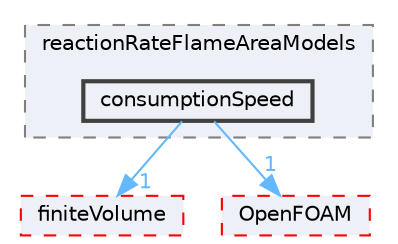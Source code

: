 digraph "src/combustionModels/FSD/reactionRateFlameAreaModels/consumptionSpeed"
{
 // LATEX_PDF_SIZE
  bgcolor="transparent";
  edge [fontname=Helvetica,fontsize=10,labelfontname=Helvetica,labelfontsize=10];
  node [fontname=Helvetica,fontsize=10,shape=box,height=0.2,width=0.4];
  compound=true
  subgraph clusterdir_9c3d91a4b7d61f179fd934e74cf0e426 {
    graph [ bgcolor="#edf0f7", pencolor="grey50", label="reactionRateFlameAreaModels", fontname=Helvetica,fontsize=10 style="filled,dashed", URL="dir_9c3d91a4b7d61f179fd934e74cf0e426.html",tooltip=""]
  dir_a01fe7a4239657c61764ef1d84b2ea7b [label="consumptionSpeed", fillcolor="#edf0f7", color="grey25", style="filled,bold", URL="dir_a01fe7a4239657c61764ef1d84b2ea7b.html",tooltip=""];
  }
  dir_9bd15774b555cf7259a6fa18f99fe99b [label="finiteVolume", fillcolor="#edf0f7", color="red", style="filled,dashed", URL="dir_9bd15774b555cf7259a6fa18f99fe99b.html",tooltip=""];
  dir_c5473ff19b20e6ec4dfe5c310b3778a8 [label="OpenFOAM", fillcolor="#edf0f7", color="red", style="filled,dashed", URL="dir_c5473ff19b20e6ec4dfe5c310b3778a8.html",tooltip=""];
  dir_a01fe7a4239657c61764ef1d84b2ea7b->dir_9bd15774b555cf7259a6fa18f99fe99b [headlabel="1", labeldistance=1.5 headhref="dir_000663_001387.html" href="dir_000663_001387.html" color="steelblue1" fontcolor="steelblue1"];
  dir_a01fe7a4239657c61764ef1d84b2ea7b->dir_c5473ff19b20e6ec4dfe5c310b3778a8 [headlabel="1", labeldistance=1.5 headhref="dir_000663_002695.html" href="dir_000663_002695.html" color="steelblue1" fontcolor="steelblue1"];
}
